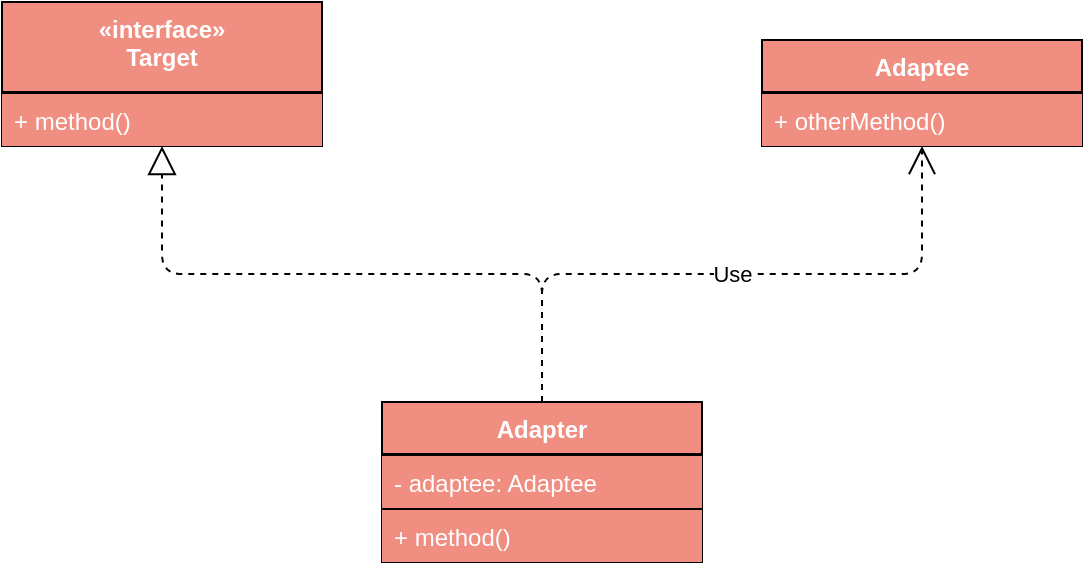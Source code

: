 <mxfile version="12.4.8" type="github">
  <diagram id="dH1IWmSPNCC_BPZ-NY3d" name="Page-1">
    <mxGraphModel dx="1186" dy="741" grid="1" gridSize="10" guides="1" tooltips="1" connect="1" arrows="1" fold="1" page="1" pageScale="1" pageWidth="827" pageHeight="1169" math="0" shadow="0">
      <root>
        <mxCell id="0"/>
        <mxCell id="1" parent="0"/>
        <mxCell id="PRKZtltcQqiFstNQS_HE-1" value="«interface»&#xa;Target" style="swimlane;fontStyle=1;align=center;verticalAlign=top;childLayout=stackLayout;horizontal=1;startSize=45;horizontalStack=0;resizeParent=1;resizeParentMax=0;resizeLast=0;collapsible=1;marginBottom=0;fillColor=#F08E81;fontColor=#FFFFFF;" vertex="1" parent="1">
          <mxGeometry x="130" y="120" width="160" height="72" as="geometry"/>
        </mxCell>
        <mxCell id="PRKZtltcQqiFstNQS_HE-2" value="" style="line;strokeWidth=1;fillColor=#F08E81;align=left;verticalAlign=middle;spacingTop=-1;spacingLeft=3;spacingRight=3;rotatable=0;labelPosition=right;points=[];portConstraint=eastwest;fontColor=#FFFFFF;" vertex="1" parent="PRKZtltcQqiFstNQS_HE-1">
          <mxGeometry y="45" width="160" height="1" as="geometry"/>
        </mxCell>
        <mxCell id="PRKZtltcQqiFstNQS_HE-3" value="+ method()" style="text;strokeColor=none;fillColor=#F08E81;align=left;verticalAlign=top;spacingLeft=4;spacingRight=4;overflow=hidden;rotatable=0;points=[[0,0.5],[1,0.5]];portConstraint=eastwest;fontColor=#FFFFFF;" vertex="1" parent="PRKZtltcQqiFstNQS_HE-1">
          <mxGeometry y="46" width="160" height="26" as="geometry"/>
        </mxCell>
        <mxCell id="PRKZtltcQqiFstNQS_HE-9" value="Adapter" style="swimlane;fontStyle=1;align=center;verticalAlign=top;childLayout=stackLayout;horizontal=1;startSize=26;horizontalStack=0;resizeParent=1;resizeParentMax=0;resizeLast=0;collapsible=1;marginBottom=0;fillColor=#F08E81;fontColor=#FFFFFF;" vertex="1" parent="1">
          <mxGeometry x="320" y="320" width="160" height="80" as="geometry"/>
        </mxCell>
        <mxCell id="PRKZtltcQqiFstNQS_HE-10" value="" style="line;strokeWidth=1;fillColor=#F08E81;align=left;verticalAlign=middle;spacingTop=-1;spacingLeft=3;spacingRight=3;rotatable=0;labelPosition=right;points=[];portConstraint=eastwest;fontColor=#FFFFFF;" vertex="1" parent="PRKZtltcQqiFstNQS_HE-9">
          <mxGeometry y="26" width="160" height="1" as="geometry"/>
        </mxCell>
        <mxCell id="PRKZtltcQqiFstNQS_HE-22" value="- adaptee: Adaptee" style="text;strokeColor=none;fillColor=#F08E81;align=left;verticalAlign=top;spacingLeft=4;spacingRight=4;overflow=hidden;rotatable=0;points=[[0,0.5],[1,0.5]];portConstraint=eastwest;fontColor=#FFFFFF;" vertex="1" parent="PRKZtltcQqiFstNQS_HE-9">
          <mxGeometry y="27" width="160" height="26" as="geometry"/>
        </mxCell>
        <mxCell id="PRKZtltcQqiFstNQS_HE-23" value="" style="line;strokeWidth=1;fillColor=none;align=left;verticalAlign=middle;spacingTop=-1;spacingLeft=3;spacingRight=3;rotatable=0;labelPosition=right;points=[];portConstraint=eastwest;" vertex="1" parent="PRKZtltcQqiFstNQS_HE-9">
          <mxGeometry y="53" width="160" height="1" as="geometry"/>
        </mxCell>
        <mxCell id="PRKZtltcQqiFstNQS_HE-11" value="+ method()" style="text;strokeColor=none;fillColor=#F08E81;align=left;verticalAlign=top;spacingLeft=4;spacingRight=4;overflow=hidden;rotatable=0;points=[[0,0.5],[1,0.5]];portConstraint=eastwest;fontColor=#FFFFFF;" vertex="1" parent="PRKZtltcQqiFstNQS_HE-9">
          <mxGeometry y="54" width="160" height="26" as="geometry"/>
        </mxCell>
        <mxCell id="PRKZtltcQqiFstNQS_HE-16" value="Adaptee" style="swimlane;fontStyle=1;align=center;verticalAlign=top;childLayout=stackLayout;horizontal=1;startSize=26;horizontalStack=0;resizeParent=1;resizeParentMax=0;resizeLast=0;collapsible=1;marginBottom=0;fillColor=#F08E81;fontColor=#FFFFFF;" vertex="1" parent="1">
          <mxGeometry x="510" y="139" width="160" height="53" as="geometry"/>
        </mxCell>
        <mxCell id="PRKZtltcQqiFstNQS_HE-17" value="" style="line;strokeWidth=1;fillColor=#F08E81;align=left;verticalAlign=middle;spacingTop=-1;spacingLeft=3;spacingRight=3;rotatable=0;labelPosition=right;points=[];portConstraint=eastwest;fontColor=#FFFFFF;" vertex="1" parent="PRKZtltcQqiFstNQS_HE-16">
          <mxGeometry y="26" width="160" height="1" as="geometry"/>
        </mxCell>
        <mxCell id="PRKZtltcQqiFstNQS_HE-18" value="+ otherMethod()" style="text;strokeColor=none;fillColor=#F08E81;align=left;verticalAlign=top;spacingLeft=4;spacingRight=4;overflow=hidden;rotatable=0;points=[[0,0.5],[1,0.5]];portConstraint=eastwest;fontColor=#FFFFFF;" vertex="1" parent="PRKZtltcQqiFstNQS_HE-16">
          <mxGeometry y="27" width="160" height="26" as="geometry"/>
        </mxCell>
        <mxCell id="PRKZtltcQqiFstNQS_HE-20" value="" style="endArrow=block;dashed=1;endFill=0;endSize=12;html=1;entryX=0.5;entryY=1;entryDx=0;entryDy=0;exitX=0.5;exitY=0;exitDx=0;exitDy=0;edgeStyle=orthogonalEdgeStyle;" edge="1" parent="1" source="PRKZtltcQqiFstNQS_HE-9" target="PRKZtltcQqiFstNQS_HE-1">
          <mxGeometry width="160" relative="1" as="geometry">
            <mxPoint x="70" y="480" as="sourcePoint"/>
            <mxPoint x="230" y="480" as="targetPoint"/>
          </mxGeometry>
        </mxCell>
        <mxCell id="PRKZtltcQqiFstNQS_HE-21" value="Use" style="endArrow=open;endSize=12;dashed=1;html=1;entryX=0.5;entryY=1;entryDx=0;entryDy=0;exitX=0.5;exitY=0;exitDx=0;exitDy=0;edgeStyle=orthogonalEdgeStyle;" edge="1" parent="1" source="PRKZtltcQqiFstNQS_HE-9" target="PRKZtltcQqiFstNQS_HE-16">
          <mxGeometry width="160" relative="1" as="geometry">
            <mxPoint x="280" y="550" as="sourcePoint"/>
            <mxPoint x="440" y="550" as="targetPoint"/>
          </mxGeometry>
        </mxCell>
      </root>
    </mxGraphModel>
  </diagram>
</mxfile>
